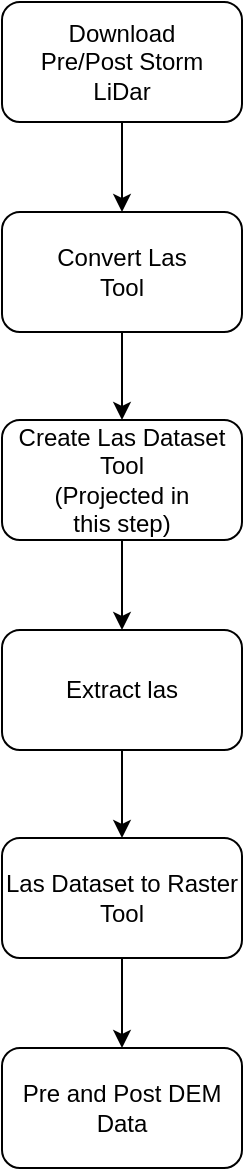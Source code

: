 <mxfile version="24.8.2">
  <diagram id="C5RBs43oDa-KdzZeNtuy" name="Page-1">
    <mxGraphModel dx="1469" dy="629" grid="1" gridSize="10" guides="1" tooltips="1" connect="1" arrows="1" fold="1" page="1" pageScale="1" pageWidth="827" pageHeight="1169" math="0" shadow="0">
      <root>
        <mxCell id="WIyWlLk6GJQsqaUBKTNV-0" />
        <mxCell id="WIyWlLk6GJQsqaUBKTNV-1" parent="WIyWlLk6GJQsqaUBKTNV-0" />
        <mxCell id="lV4xHLILFwQDnbAg39aF-20" style="edgeStyle=orthogonalEdgeStyle;rounded=0;orthogonalLoop=1;jettySize=auto;html=1;exitX=0.5;exitY=1;exitDx=0;exitDy=0;entryX=0.5;entryY=0;entryDx=0;entryDy=0;" parent="WIyWlLk6GJQsqaUBKTNV-1" source="lV4xHLILFwQDnbAg39aF-2" target="lV4xHLILFwQDnbAg39aF-7" edge="1">
          <mxGeometry relative="1" as="geometry" />
        </mxCell>
        <mxCell id="lV4xHLILFwQDnbAg39aF-2" value="Download&lt;div&gt;Pre/Post Storm&lt;/div&gt;&lt;div&gt;LiDar&lt;/div&gt;" style="rounded=1;whiteSpace=wrap;html=1;" parent="WIyWlLk6GJQsqaUBKTNV-1" vertex="1">
          <mxGeometry x="210" y="100" width="120" height="60" as="geometry" />
        </mxCell>
        <mxCell id="lV4xHLILFwQDnbAg39aF-21" style="edgeStyle=orthogonalEdgeStyle;rounded=0;orthogonalLoop=1;jettySize=auto;html=1;exitX=0.5;exitY=1;exitDx=0;exitDy=0;entryX=0.5;entryY=0;entryDx=0;entryDy=0;" parent="WIyWlLk6GJQsqaUBKTNV-1" source="lV4xHLILFwQDnbAg39aF-7" target="lV4xHLILFwQDnbAg39aF-8" edge="1">
          <mxGeometry relative="1" as="geometry">
            <mxPoint x="270" y="270" as="targetPoint" />
          </mxGeometry>
        </mxCell>
        <mxCell id="lV4xHLILFwQDnbAg39aF-7" value="Convert Las&lt;div&gt;Tool&lt;/div&gt;" style="rounded=1;whiteSpace=wrap;html=1;" parent="WIyWlLk6GJQsqaUBKTNV-1" vertex="1">
          <mxGeometry x="210" y="205" width="120" height="60" as="geometry" />
        </mxCell>
        <mxCell id="lV4xHLILFwQDnbAg39aF-22" value="" style="edgeStyle=orthogonalEdgeStyle;rounded=0;orthogonalLoop=1;jettySize=auto;html=1;entryX=0.5;entryY=0;entryDx=0;entryDy=0;" parent="WIyWlLk6GJQsqaUBKTNV-1" source="lV4xHLILFwQDnbAg39aF-8" target="lV4xHLILFwQDnbAg39aF-9" edge="1">
          <mxGeometry relative="1" as="geometry">
            <mxPoint x="270" y="361" as="targetPoint" />
          </mxGeometry>
        </mxCell>
        <mxCell id="lV4xHLILFwQDnbAg39aF-8" value="Create Las Dataset&lt;div&gt;Tool&lt;/div&gt;&lt;div&gt;(Projected in&lt;/div&gt;&lt;div&gt;this step)&lt;/div&gt;" style="rounded=1;whiteSpace=wrap;html=1;" parent="WIyWlLk6GJQsqaUBKTNV-1" vertex="1">
          <mxGeometry x="210" y="309" width="120" height="60" as="geometry" />
        </mxCell>
        <mxCell id="lV4xHLILFwQDnbAg39aF-24" style="edgeStyle=orthogonalEdgeStyle;rounded=0;orthogonalLoop=1;jettySize=auto;html=1;entryX=0.5;entryY=0;entryDx=0;entryDy=0;" parent="WIyWlLk6GJQsqaUBKTNV-1" source="lV4xHLILFwQDnbAg39aF-9" target="lV4xHLILFwQDnbAg39aF-10" edge="1">
          <mxGeometry relative="1" as="geometry" />
        </mxCell>
        <mxCell id="lV4xHLILFwQDnbAg39aF-9" value="Extract las" style="rounded=1;whiteSpace=wrap;html=1;" parent="WIyWlLk6GJQsqaUBKTNV-1" vertex="1">
          <mxGeometry x="210" y="414" width="120" height="60" as="geometry" />
        </mxCell>
        <mxCell id="lV4xHLILFwQDnbAg39aF-25" style="edgeStyle=orthogonalEdgeStyle;rounded=0;orthogonalLoop=1;jettySize=auto;html=1;entryX=0.5;entryY=0;entryDx=0;entryDy=0;" parent="WIyWlLk6GJQsqaUBKTNV-1" source="lV4xHLILFwQDnbAg39aF-10" target="lV4xHLILFwQDnbAg39aF-19" edge="1">
          <mxGeometry relative="1" as="geometry" />
        </mxCell>
        <mxCell id="lV4xHLILFwQDnbAg39aF-10" value="Las Dataset to Raster&lt;div&gt;Tool&lt;/div&gt;" style="rounded=1;whiteSpace=wrap;html=1;" parent="WIyWlLk6GJQsqaUBKTNV-1" vertex="1">
          <mxGeometry x="210" y="518" width="120" height="60" as="geometry" />
        </mxCell>
        <mxCell id="lV4xHLILFwQDnbAg39aF-19" value="Pre and Post DEM Data" style="rounded=1;whiteSpace=wrap;html=1;" parent="WIyWlLk6GJQsqaUBKTNV-1" vertex="1">
          <mxGeometry x="210" y="623" width="120" height="60" as="geometry" />
        </mxCell>
      </root>
    </mxGraphModel>
  </diagram>
</mxfile>
